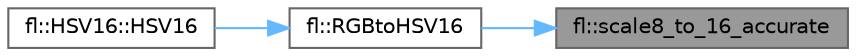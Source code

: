 digraph "fl::scale8_to_16_accurate"
{
 // INTERACTIVE_SVG=YES
 // LATEX_PDF_SIZE
  bgcolor="transparent";
  edge [fontname=Helvetica,fontsize=10,labelfontname=Helvetica,labelfontsize=10];
  node [fontname=Helvetica,fontsize=10,shape=box,height=0.2,width=0.4];
  rankdir="RL";
  Node1 [id="Node000001",label="fl::scale8_to_16_accurate",height=0.2,width=0.4,color="gray40", fillcolor="grey60", style="filled", fontcolor="black",tooltip=" "];
  Node1 -> Node2 [id="edge1_Node000001_Node000002",dir="back",color="steelblue1",style="solid",tooltip=" "];
  Node2 [id="Node000002",label="fl::RGBtoHSV16",height=0.2,width=0.4,color="grey40", fillcolor="white", style="filled",URL="$d4/d36/namespacefl_a5d0940dba179039b3bcc9ec8b19d86b5.html#a5d0940dba179039b3bcc9ec8b19d86b5",tooltip=" "];
  Node2 -> Node3 [id="edge2_Node000002_Node000003",dir="back",color="steelblue1",style="solid",tooltip=" "];
  Node3 [id="Node000003",label="fl::HSV16::HSV16",height=0.2,width=0.4,color="grey40", fillcolor="white", style="filled",URL="$d4/d5d/structfl_1_1_h_s_v16_a2dfd8003b092a78b18ca01bb08f34afb.html#a2dfd8003b092a78b18ca01bb08f34afb",tooltip=" "];
}
